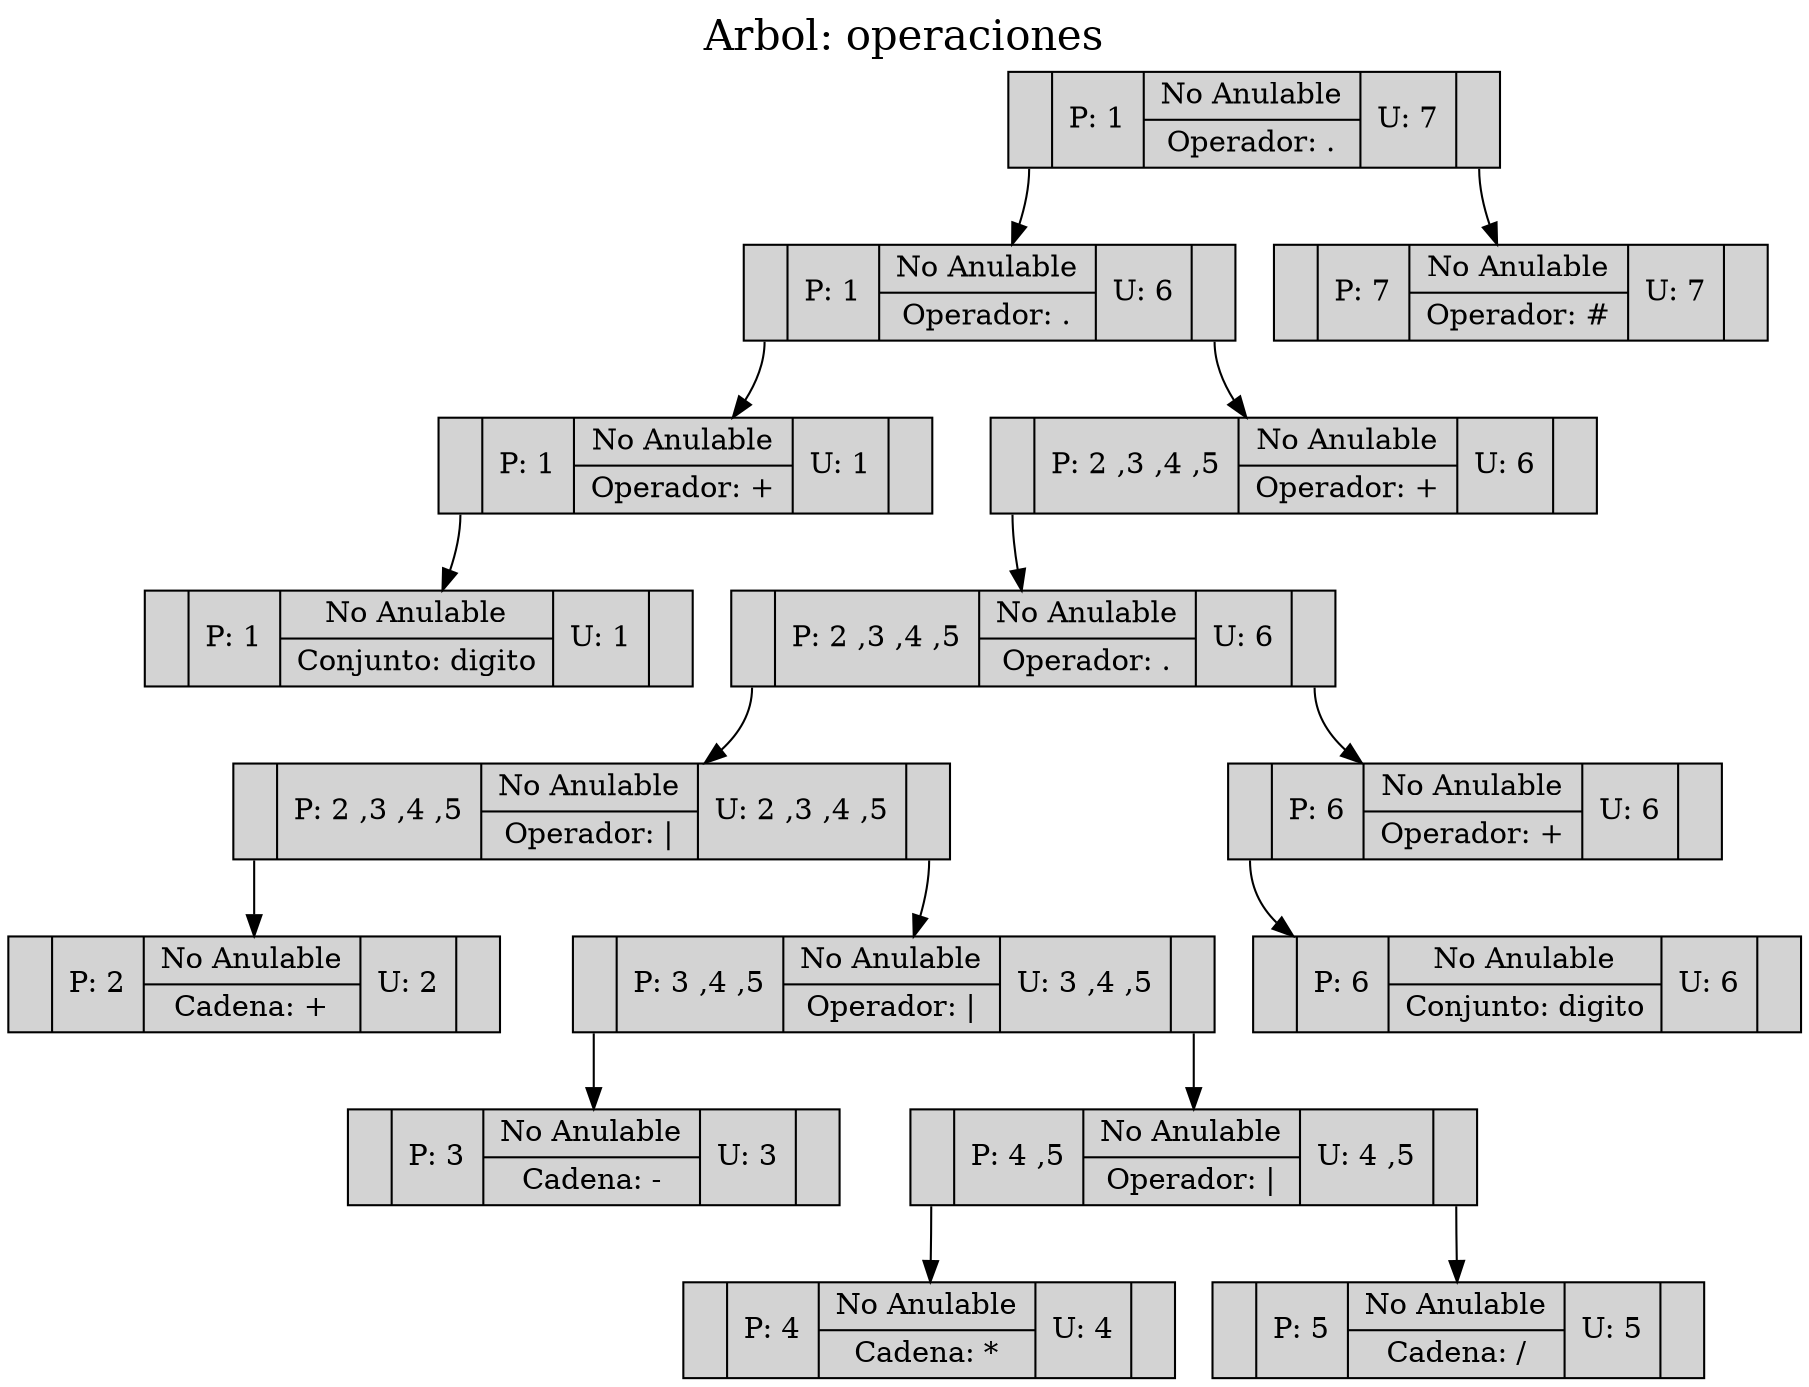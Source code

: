 digraph ARBOL { 
graph [label="Arbol: operaciones", labelloc=t, fontsize=20]; rankdir=TB
node[shape=record,style=filled] 
"0"[label ="<C0>|P: 1|{<C1>No Anulable|Operador: \.}|U: 7|<C2>"]; 
"2"[label ="<C0>|P: 1|{<C1>No Anulable|Operador: \.}|U: 6|<C2>"]; 
"4"[label ="<C0>|P: 1|{<C1>No Anulable|Operador: \+}|U: 1|<C2>"]; 
"5"[label ="<C0>|P: 1|{<C1>No Anulable|Conjunto: digito}|U: 1|<C2>"]; 
"4":C0->"5"; 
"2":C0->"4"; 
"6"[label ="<C0>|P: 2 ,3 ,4 ,5|{<C1>No Anulable|Operador: \+}|U: 6|<C2>"]; 
"7"[label ="<C0>|P: 2 ,3 ,4 ,5|{<C1>No Anulable|Operador: \.}|U: 6|<C2>"]; 
"8"[label ="<C0>|P: 2 ,3 ,4 ,5|{<C1>No Anulable|Operador: \|}|U: 2 ,3 ,4 ,5|<C2>"]; 
"9"[label ="<C0>|P: 2|{<C1>No Anulable|Cadena: \+}|U: 2|<C2>"]; 
"8":C0->"9"; 
"10"[label ="<C0>|P: 3 ,4 ,5|{<C1>No Anulable|Operador: \|}|U: 3 ,4 ,5|<C2>"]; 
"11"[label ="<C0>|P: 3|{<C1>No Anulable|Cadena: \-}|U: 3|<C2>"]; 
"10":C0->"11"; 
"12"[label ="<C0>|P: 4 ,5|{<C1>No Anulable|Operador: \|}|U: 4 ,5|<C2>"]; 
"13"[label ="<C0>|P: 4|{<C1>No Anulable|Cadena: \*}|U: 4|<C2>"]; 
"12":C0->"13"; 
"14"[label ="<C0>|P: 5|{<C1>No Anulable|Cadena: \/}|U: 5|<C2>"]; 
"12":C2->"14"; 
"10":C2->"12"; 
"8":C2->"10"; 
"7":C0->"8"; 
"15"[label ="<C0>|P: 6|{<C1>No Anulable|Operador: \+}|U: 6|<C2>"]; 
"16"[label ="<C0>|P: 6|{<C1>No Anulable|Conjunto: digito}|U: 6|<C2>"]; 
"15":C0->"16"; 
"7":C2->"15"; 
"6":C0->"7"; 
"2":C2->"6"; 
"0":C0->"2"; 
"1"[label ="<C0>|P: 7|{<C1>No Anulable|Operador: \#}|U: 7|<C2>"]; 
"0":C2->"1"; 

}